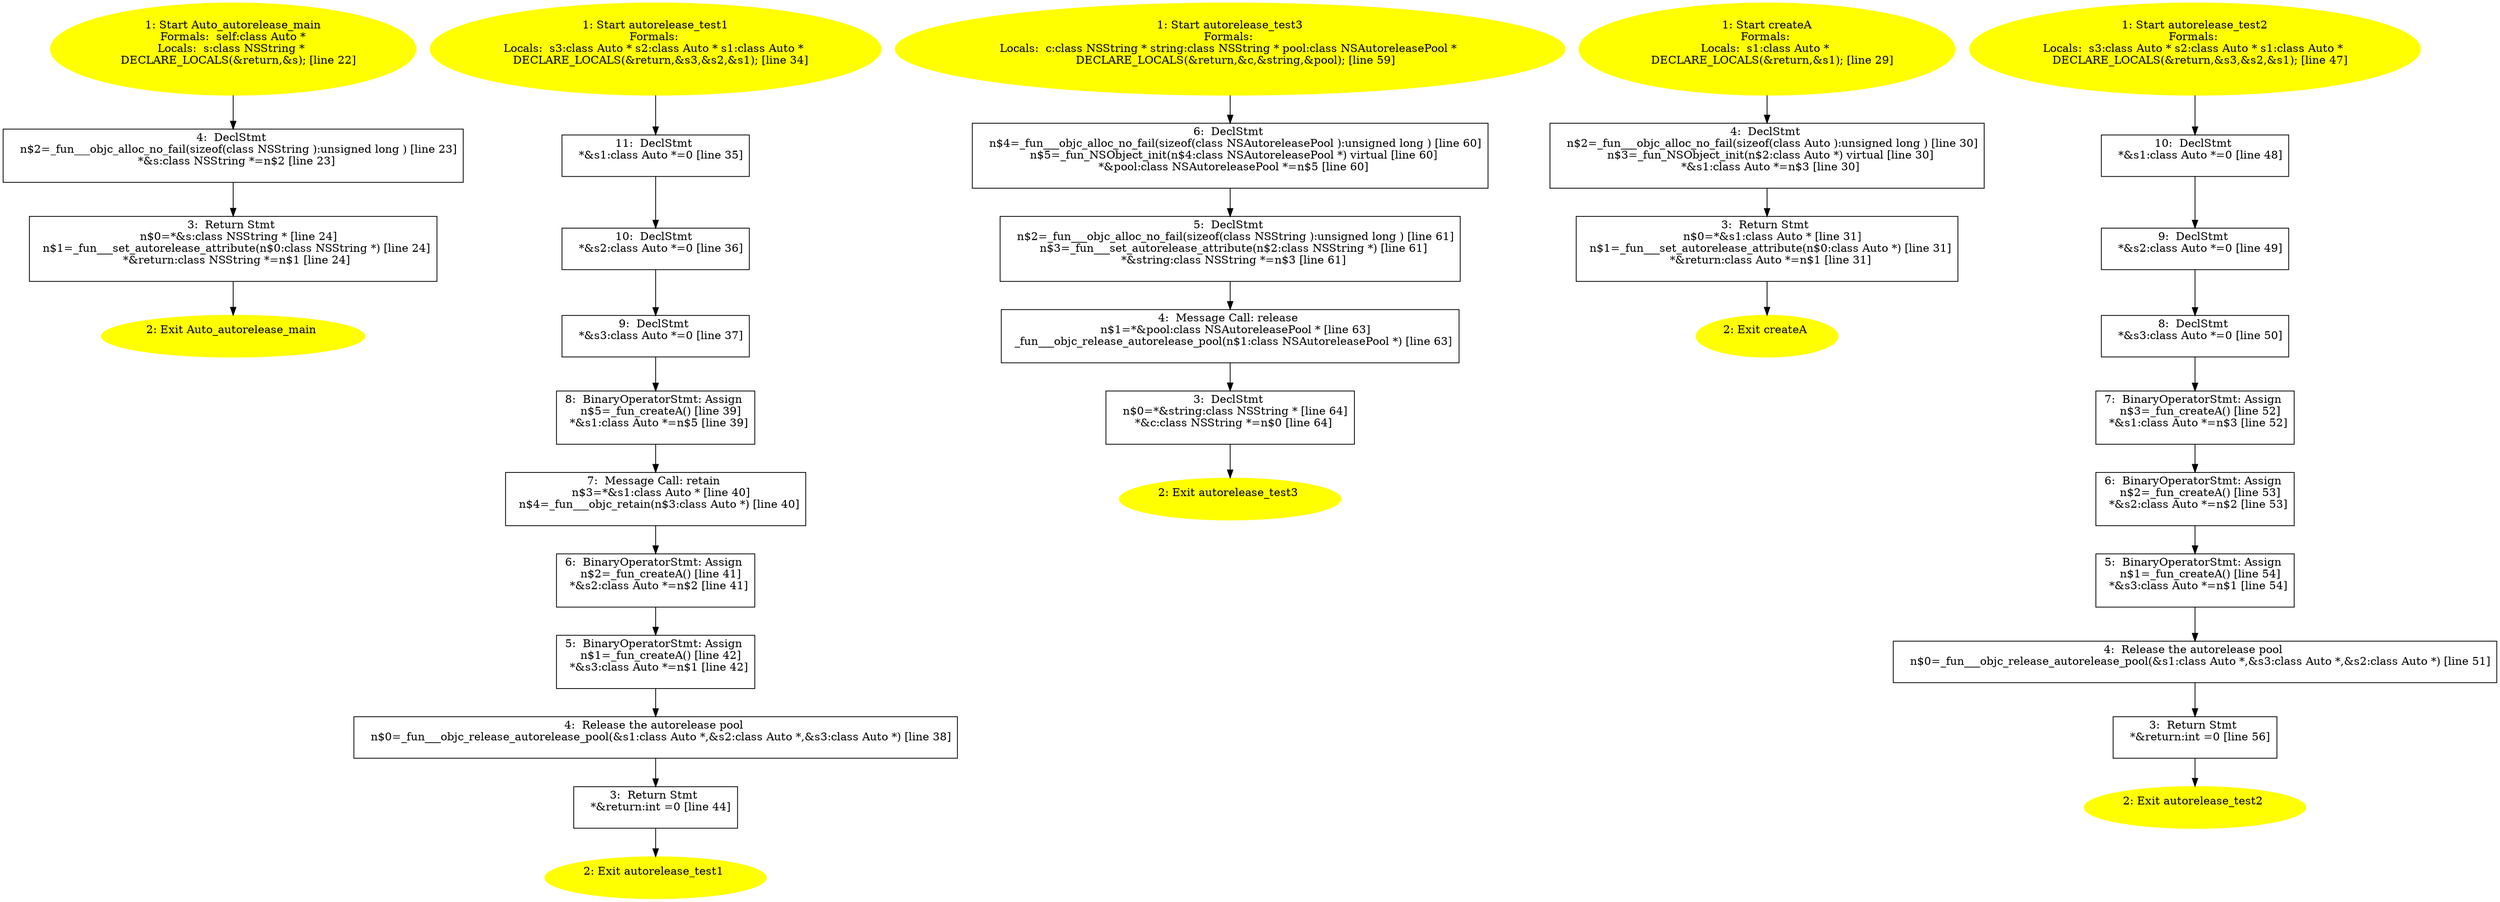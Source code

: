 /* @generated */
digraph iCFG {
"Auto_autorelease_maininstance.7b1ecc8f9179fd9fe1a9c5ff9a45bcac_4" [label="4:  DeclStmt \n   n$2=_fun___objc_alloc_no_fail(sizeof(class NSString ):unsigned long ) [line 23]\n  *&s:class NSString *=n$2 [line 23]\n " shape="box"]
	

	 "Auto_autorelease_maininstance.7b1ecc8f9179fd9fe1a9c5ff9a45bcac_4" -> "Auto_autorelease_maininstance.7b1ecc8f9179fd9fe1a9c5ff9a45bcac_3" ;
"Auto_autorelease_maininstance.7b1ecc8f9179fd9fe1a9c5ff9a45bcac_3" [label="3:  Return Stmt \n   n$0=*&s:class NSString * [line 24]\n  n$1=_fun___set_autorelease_attribute(n$0:class NSString *) [line 24]\n  *&return:class NSString *=n$1 [line 24]\n " shape="box"]
	

	 "Auto_autorelease_maininstance.7b1ecc8f9179fd9fe1a9c5ff9a45bcac_3" -> "Auto_autorelease_maininstance.7b1ecc8f9179fd9fe1a9c5ff9a45bcac_2" ;
"Auto_autorelease_maininstance.7b1ecc8f9179fd9fe1a9c5ff9a45bcac_2" [label="2: Exit Auto_autorelease_main \n  " color=yellow style=filled]
	

"Auto_autorelease_maininstance.7b1ecc8f9179fd9fe1a9c5ff9a45bcac_1" [label="1: Start Auto_autorelease_main\nFormals:  self:class Auto *\nLocals:  s:class NSString * \n   DECLARE_LOCALS(&return,&s); [line 22]\n " color=yellow style=filled]
	

	 "Auto_autorelease_maininstance.7b1ecc8f9179fd9fe1a9c5ff9a45bcac_1" -> "Auto_autorelease_maininstance.7b1ecc8f9179fd9fe1a9c5ff9a45bcac_4" ;
"autorelease_test1.8f3499e28c7129f0f6b2300d214d7864_11" [label="11:  DeclStmt \n   *&s1:class Auto *=0 [line 35]\n " shape="box"]
	

	 "autorelease_test1.8f3499e28c7129f0f6b2300d214d7864_11" -> "autorelease_test1.8f3499e28c7129f0f6b2300d214d7864_10" ;
"autorelease_test1.8f3499e28c7129f0f6b2300d214d7864_10" [label="10:  DeclStmt \n   *&s2:class Auto *=0 [line 36]\n " shape="box"]
	

	 "autorelease_test1.8f3499e28c7129f0f6b2300d214d7864_10" -> "autorelease_test1.8f3499e28c7129f0f6b2300d214d7864_9" ;
"autorelease_test1.8f3499e28c7129f0f6b2300d214d7864_9" [label="9:  DeclStmt \n   *&s3:class Auto *=0 [line 37]\n " shape="box"]
	

	 "autorelease_test1.8f3499e28c7129f0f6b2300d214d7864_9" -> "autorelease_test1.8f3499e28c7129f0f6b2300d214d7864_8" ;
"autorelease_test1.8f3499e28c7129f0f6b2300d214d7864_8" [label="8:  BinaryOperatorStmt: Assign \n   n$5=_fun_createA() [line 39]\n  *&s1:class Auto *=n$5 [line 39]\n " shape="box"]
	

	 "autorelease_test1.8f3499e28c7129f0f6b2300d214d7864_8" -> "autorelease_test1.8f3499e28c7129f0f6b2300d214d7864_7" ;
"autorelease_test1.8f3499e28c7129f0f6b2300d214d7864_7" [label="7:  Message Call: retain \n   n$3=*&s1:class Auto * [line 40]\n  n$4=_fun___objc_retain(n$3:class Auto *) [line 40]\n " shape="box"]
	

	 "autorelease_test1.8f3499e28c7129f0f6b2300d214d7864_7" -> "autorelease_test1.8f3499e28c7129f0f6b2300d214d7864_6" ;
"autorelease_test1.8f3499e28c7129f0f6b2300d214d7864_6" [label="6:  BinaryOperatorStmt: Assign \n   n$2=_fun_createA() [line 41]\n  *&s2:class Auto *=n$2 [line 41]\n " shape="box"]
	

	 "autorelease_test1.8f3499e28c7129f0f6b2300d214d7864_6" -> "autorelease_test1.8f3499e28c7129f0f6b2300d214d7864_5" ;
"autorelease_test1.8f3499e28c7129f0f6b2300d214d7864_5" [label="5:  BinaryOperatorStmt: Assign \n   n$1=_fun_createA() [line 42]\n  *&s3:class Auto *=n$1 [line 42]\n " shape="box"]
	

	 "autorelease_test1.8f3499e28c7129f0f6b2300d214d7864_5" -> "autorelease_test1.8f3499e28c7129f0f6b2300d214d7864_4" ;
"autorelease_test1.8f3499e28c7129f0f6b2300d214d7864_4" [label="4:  Release the autorelease pool \n   n$0=_fun___objc_release_autorelease_pool(&s1:class Auto *,&s2:class Auto *,&s3:class Auto *) [line 38]\n " shape="box"]
	

	 "autorelease_test1.8f3499e28c7129f0f6b2300d214d7864_4" -> "autorelease_test1.8f3499e28c7129f0f6b2300d214d7864_3" ;
"autorelease_test1.8f3499e28c7129f0f6b2300d214d7864_3" [label="3:  Return Stmt \n   *&return:int =0 [line 44]\n " shape="box"]
	

	 "autorelease_test1.8f3499e28c7129f0f6b2300d214d7864_3" -> "autorelease_test1.8f3499e28c7129f0f6b2300d214d7864_2" ;
"autorelease_test1.8f3499e28c7129f0f6b2300d214d7864_2" [label="2: Exit autorelease_test1 \n  " color=yellow style=filled]
	

"autorelease_test1.8f3499e28c7129f0f6b2300d214d7864_1" [label="1: Start autorelease_test1\nFormals: \nLocals:  s3:class Auto * s2:class Auto * s1:class Auto * \n   DECLARE_LOCALS(&return,&s3,&s2,&s1); [line 34]\n " color=yellow style=filled]
	

	 "autorelease_test1.8f3499e28c7129f0f6b2300d214d7864_1" -> "autorelease_test1.8f3499e28c7129f0f6b2300d214d7864_11" ;
"autorelease_test3.5fa2e6ceb6075e26a47f9b8c9cdf65ba_6" [label="6:  DeclStmt \n   n$4=_fun___objc_alloc_no_fail(sizeof(class NSAutoreleasePool ):unsigned long ) [line 60]\n  n$5=_fun_NSObject_init(n$4:class NSAutoreleasePool *) virtual [line 60]\n  *&pool:class NSAutoreleasePool *=n$5 [line 60]\n " shape="box"]
	

	 "autorelease_test3.5fa2e6ceb6075e26a47f9b8c9cdf65ba_6" -> "autorelease_test3.5fa2e6ceb6075e26a47f9b8c9cdf65ba_5" ;
"autorelease_test3.5fa2e6ceb6075e26a47f9b8c9cdf65ba_5" [label="5:  DeclStmt \n   n$2=_fun___objc_alloc_no_fail(sizeof(class NSString ):unsigned long ) [line 61]\n  n$3=_fun___set_autorelease_attribute(n$2:class NSString *) [line 61]\n  *&string:class NSString *=n$3 [line 61]\n " shape="box"]
	

	 "autorelease_test3.5fa2e6ceb6075e26a47f9b8c9cdf65ba_5" -> "autorelease_test3.5fa2e6ceb6075e26a47f9b8c9cdf65ba_4" ;
"autorelease_test3.5fa2e6ceb6075e26a47f9b8c9cdf65ba_4" [label="4:  Message Call: release \n   n$1=*&pool:class NSAutoreleasePool * [line 63]\n  _fun___objc_release_autorelease_pool(n$1:class NSAutoreleasePool *) [line 63]\n " shape="box"]
	

	 "autorelease_test3.5fa2e6ceb6075e26a47f9b8c9cdf65ba_4" -> "autorelease_test3.5fa2e6ceb6075e26a47f9b8c9cdf65ba_3" ;
"autorelease_test3.5fa2e6ceb6075e26a47f9b8c9cdf65ba_3" [label="3:  DeclStmt \n   n$0=*&string:class NSString * [line 64]\n  *&c:class NSString *=n$0 [line 64]\n " shape="box"]
	

	 "autorelease_test3.5fa2e6ceb6075e26a47f9b8c9cdf65ba_3" -> "autorelease_test3.5fa2e6ceb6075e26a47f9b8c9cdf65ba_2" ;
"autorelease_test3.5fa2e6ceb6075e26a47f9b8c9cdf65ba_2" [label="2: Exit autorelease_test3 \n  " color=yellow style=filled]
	

"autorelease_test3.5fa2e6ceb6075e26a47f9b8c9cdf65ba_1" [label="1: Start autorelease_test3\nFormals: \nLocals:  c:class NSString * string:class NSString * pool:class NSAutoreleasePool * \n   DECLARE_LOCALS(&return,&c,&string,&pool); [line 59]\n " color=yellow style=filled]
	

	 "autorelease_test3.5fa2e6ceb6075e26a47f9b8c9cdf65ba_1" -> "autorelease_test3.5fa2e6ceb6075e26a47f9b8c9cdf65ba_6" ;
"createA.48a5d7f480131d59bba69d521715b836_4" [label="4:  DeclStmt \n   n$2=_fun___objc_alloc_no_fail(sizeof(class Auto ):unsigned long ) [line 30]\n  n$3=_fun_NSObject_init(n$2:class Auto *) virtual [line 30]\n  *&s1:class Auto *=n$3 [line 30]\n " shape="box"]
	

	 "createA.48a5d7f480131d59bba69d521715b836_4" -> "createA.48a5d7f480131d59bba69d521715b836_3" ;
"createA.48a5d7f480131d59bba69d521715b836_3" [label="3:  Return Stmt \n   n$0=*&s1:class Auto * [line 31]\n  n$1=_fun___set_autorelease_attribute(n$0:class Auto *) [line 31]\n  *&return:class Auto *=n$1 [line 31]\n " shape="box"]
	

	 "createA.48a5d7f480131d59bba69d521715b836_3" -> "createA.48a5d7f480131d59bba69d521715b836_2" ;
"createA.48a5d7f480131d59bba69d521715b836_2" [label="2: Exit createA \n  " color=yellow style=filled]
	

"createA.48a5d7f480131d59bba69d521715b836_1" [label="1: Start createA\nFormals: \nLocals:  s1:class Auto * \n   DECLARE_LOCALS(&return,&s1); [line 29]\n " color=yellow style=filled]
	

	 "createA.48a5d7f480131d59bba69d521715b836_1" -> "createA.48a5d7f480131d59bba69d521715b836_4" ;
"autorelease_test2.d978c6e21f1931e19bc731b4ffb90225_10" [label="10:  DeclStmt \n   *&s1:class Auto *=0 [line 48]\n " shape="box"]
	

	 "autorelease_test2.d978c6e21f1931e19bc731b4ffb90225_10" -> "autorelease_test2.d978c6e21f1931e19bc731b4ffb90225_9" ;
"autorelease_test2.d978c6e21f1931e19bc731b4ffb90225_9" [label="9:  DeclStmt \n   *&s2:class Auto *=0 [line 49]\n " shape="box"]
	

	 "autorelease_test2.d978c6e21f1931e19bc731b4ffb90225_9" -> "autorelease_test2.d978c6e21f1931e19bc731b4ffb90225_8" ;
"autorelease_test2.d978c6e21f1931e19bc731b4ffb90225_8" [label="8:  DeclStmt \n   *&s3:class Auto *=0 [line 50]\n " shape="box"]
	

	 "autorelease_test2.d978c6e21f1931e19bc731b4ffb90225_8" -> "autorelease_test2.d978c6e21f1931e19bc731b4ffb90225_7" ;
"autorelease_test2.d978c6e21f1931e19bc731b4ffb90225_7" [label="7:  BinaryOperatorStmt: Assign \n   n$3=_fun_createA() [line 52]\n  *&s1:class Auto *=n$3 [line 52]\n " shape="box"]
	

	 "autorelease_test2.d978c6e21f1931e19bc731b4ffb90225_7" -> "autorelease_test2.d978c6e21f1931e19bc731b4ffb90225_6" ;
"autorelease_test2.d978c6e21f1931e19bc731b4ffb90225_6" [label="6:  BinaryOperatorStmt: Assign \n   n$2=_fun_createA() [line 53]\n  *&s2:class Auto *=n$2 [line 53]\n " shape="box"]
	

	 "autorelease_test2.d978c6e21f1931e19bc731b4ffb90225_6" -> "autorelease_test2.d978c6e21f1931e19bc731b4ffb90225_5" ;
"autorelease_test2.d978c6e21f1931e19bc731b4ffb90225_5" [label="5:  BinaryOperatorStmt: Assign \n   n$1=_fun_createA() [line 54]\n  *&s3:class Auto *=n$1 [line 54]\n " shape="box"]
	

	 "autorelease_test2.d978c6e21f1931e19bc731b4ffb90225_5" -> "autorelease_test2.d978c6e21f1931e19bc731b4ffb90225_4" ;
"autorelease_test2.d978c6e21f1931e19bc731b4ffb90225_4" [label="4:  Release the autorelease pool \n   n$0=_fun___objc_release_autorelease_pool(&s1:class Auto *,&s3:class Auto *,&s2:class Auto *) [line 51]\n " shape="box"]
	

	 "autorelease_test2.d978c6e21f1931e19bc731b4ffb90225_4" -> "autorelease_test2.d978c6e21f1931e19bc731b4ffb90225_3" ;
"autorelease_test2.d978c6e21f1931e19bc731b4ffb90225_3" [label="3:  Return Stmt \n   *&return:int =0 [line 56]\n " shape="box"]
	

	 "autorelease_test2.d978c6e21f1931e19bc731b4ffb90225_3" -> "autorelease_test2.d978c6e21f1931e19bc731b4ffb90225_2" ;
"autorelease_test2.d978c6e21f1931e19bc731b4ffb90225_2" [label="2: Exit autorelease_test2 \n  " color=yellow style=filled]
	

"autorelease_test2.d978c6e21f1931e19bc731b4ffb90225_1" [label="1: Start autorelease_test2\nFormals: \nLocals:  s3:class Auto * s2:class Auto * s1:class Auto * \n   DECLARE_LOCALS(&return,&s3,&s2,&s1); [line 47]\n " color=yellow style=filled]
	

	 "autorelease_test2.d978c6e21f1931e19bc731b4ffb90225_1" -> "autorelease_test2.d978c6e21f1931e19bc731b4ffb90225_10" ;
}
